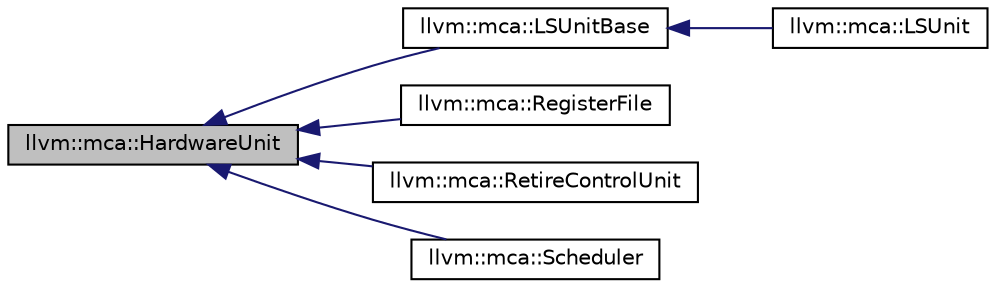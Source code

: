 digraph "llvm::mca::HardwareUnit"
{
 // LATEX_PDF_SIZE
  bgcolor="transparent";
  edge [fontname="Helvetica",fontsize="10",labelfontname="Helvetica",labelfontsize="10"];
  node [fontname="Helvetica",fontsize="10",shape="box"];
  rankdir="LR";
  Node1 [label="llvm::mca::HardwareUnit",height=0.2,width=0.4,color="black", fillcolor="grey75", style="filled", fontcolor="black",tooltip=" "];
  Node1 -> Node2 [dir="back",color="midnightblue",fontsize="10",style="solid",fontname="Helvetica"];
  Node2 [label="llvm::mca::LSUnitBase",height=0.2,width=0.4,color="black",URL="$classllvm_1_1mca_1_1LSUnitBase.html",tooltip="Abstract base interface for LS (load/store) units in llvm-mca."];
  Node2 -> Node3 [dir="back",color="midnightblue",fontsize="10",style="solid",fontname="Helvetica"];
  Node3 [label="llvm::mca::LSUnit",height=0.2,width=0.4,color="black",URL="$classllvm_1_1mca_1_1LSUnit.html",tooltip="Default Load/Store Unit (LS Unit) for simulated processors."];
  Node1 -> Node4 [dir="back",color="midnightblue",fontsize="10",style="solid",fontname="Helvetica"];
  Node4 [label="llvm::mca::RegisterFile",height=0.2,width=0.4,color="black",URL="$classllvm_1_1mca_1_1RegisterFile.html",tooltip="Manages hardware register files, and tracks register definitions for register renaming purposes."];
  Node1 -> Node5 [dir="back",color="midnightblue",fontsize="10",style="solid",fontname="Helvetica"];
  Node5 [label="llvm::mca::RetireControlUnit",height=0.2,width=0.4,color="black",URL="$structllvm_1_1mca_1_1RetireControlUnit.html",tooltip="This class tracks which instructions are in-flight (i.e., dispatched but not retired) in the OoO back..."];
  Node1 -> Node6 [dir="back",color="midnightblue",fontsize="10",style="solid",fontname="Helvetica"];
  Node6 [label="llvm::mca::Scheduler",height=0.2,width=0.4,color="black",URL="$classllvm_1_1mca_1_1Scheduler.html",tooltip="Class Scheduler is responsible for issuing instructions to pipeline resources."];
}
